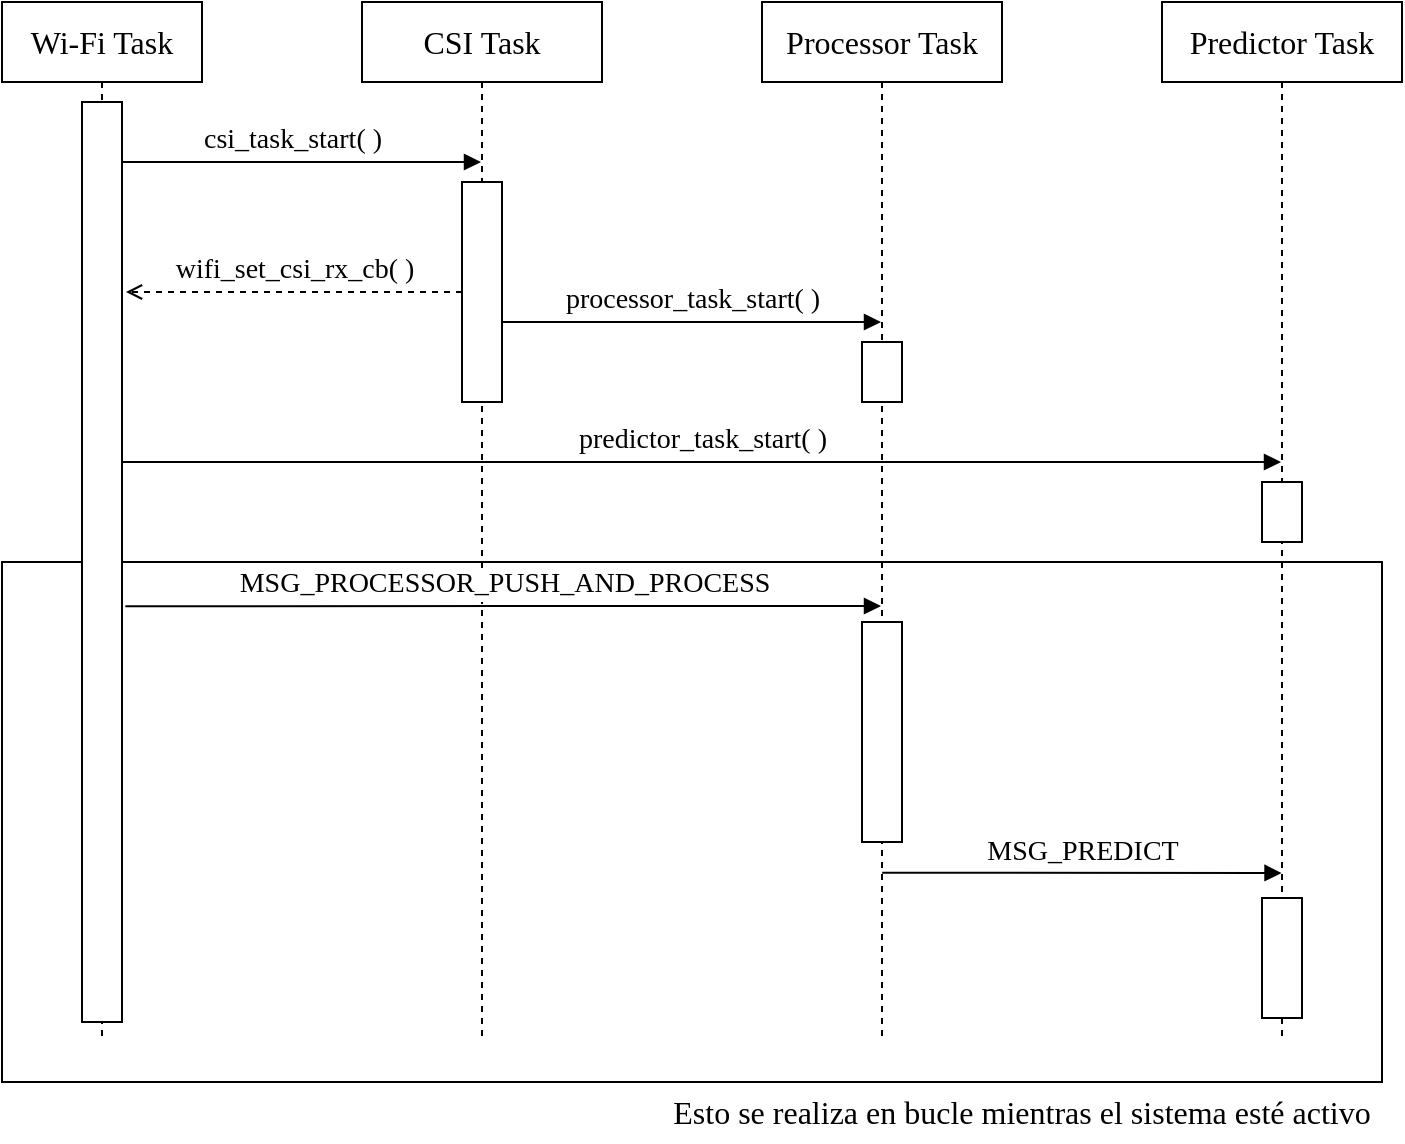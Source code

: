 <mxfile version="21.6.8" type="device">
  <diagram id="5aGrhQ6Td1HaYooP2mei" name="Page-1">
    <mxGraphModel dx="1098" dy="820" grid="1" gridSize="10" guides="1" tooltips="1" connect="1" arrows="1" fold="1" page="1" pageScale="1" pageWidth="850" pageHeight="1100" math="0" shadow="0">
      <root>
        <mxCell id="0" />
        <mxCell id="1" parent="0" />
        <mxCell id="ERLyUS1j22nD5s1S2LBv-1" value="" style="rounded=0;whiteSpace=wrap;html=1;" vertex="1" parent="1">
          <mxGeometry x="60" y="320" width="690" height="260" as="geometry" />
        </mxCell>
        <mxCell id="5D5yDupdN2hvLoGJP1B6-1" value="Wi-Fi Task" style="shape=umlLifeline;perimeter=lifelinePerimeter;whiteSpace=wrap;html=1;container=1;collapsible=0;recursiveResize=0;outlineConnect=0;fontFamily=Times New Roman;fontSize=16;" parent="1" vertex="1">
          <mxGeometry x="60" y="40" width="100" height="520" as="geometry" />
        </mxCell>
        <mxCell id="5D5yDupdN2hvLoGJP1B6-3" value="CSI Task" style="shape=umlLifeline;perimeter=lifelinePerimeter;whiteSpace=wrap;html=1;container=1;collapsible=0;recursiveResize=0;outlineConnect=0;fontFamily=Times New Roman;fontSize=16;" parent="1" vertex="1">
          <mxGeometry x="240" y="40" width="120" height="520" as="geometry" />
        </mxCell>
        <mxCell id="5D5yDupdN2hvLoGJP1B6-11" value="processor_task_start( )" style="html=1;verticalAlign=bottom;endArrow=block;fontFamily=Times New Roman;fontSize=14;" parent="5D5yDupdN2hvLoGJP1B6-3" target="5D5yDupdN2hvLoGJP1B6-4" edge="1">
          <mxGeometry width="80" relative="1" as="geometry">
            <mxPoint x="70" y="160" as="sourcePoint" />
            <mxPoint x="150" y="160" as="targetPoint" />
          </mxGeometry>
        </mxCell>
        <mxCell id="5D5yDupdN2hvLoGJP1B6-4" value="Processor Task" style="shape=umlLifeline;perimeter=lifelinePerimeter;whiteSpace=wrap;html=1;container=1;collapsible=0;recursiveResize=0;outlineConnect=0;fontFamily=Times New Roman;fontSize=16;" parent="1" vertex="1">
          <mxGeometry x="440" y="40" width="120" height="520" as="geometry" />
        </mxCell>
        <mxCell id="5D5yDupdN2hvLoGJP1B6-5" value="Predictor Task" style="shape=umlLifeline;perimeter=lifelinePerimeter;whiteSpace=wrap;html=1;container=1;collapsible=0;recursiveResize=0;outlineConnect=0;fontFamily=Times New Roman;fontSize=16;" parent="1" vertex="1">
          <mxGeometry x="640" y="40" width="120" height="520" as="geometry" />
        </mxCell>
        <mxCell id="ERLyUS1j22nD5s1S2LBv-9" value="" style="rounded=0;whiteSpace=wrap;html=1;fontFamily=Times New Roman;fontSize=14;" vertex="1" parent="5D5yDupdN2hvLoGJP1B6-5">
          <mxGeometry x="50" y="448" width="20" height="60" as="geometry" />
        </mxCell>
        <mxCell id="5D5yDupdN2hvLoGJP1B6-7" value="csi_task_start( )" style="html=1;verticalAlign=bottom;endArrow=block;fontFamily=Times New Roman;fontSize=14;" parent="1" target="5D5yDupdN2hvLoGJP1B6-3" edge="1">
          <mxGeometry width="80" relative="1" as="geometry">
            <mxPoint x="110" y="120" as="sourcePoint" />
            <mxPoint x="220" y="120" as="targetPoint" />
          </mxGeometry>
        </mxCell>
        <mxCell id="5D5yDupdN2hvLoGJP1B6-8" value="wifi_set_csi_rx_cb( )" style="html=1;verticalAlign=bottom;endArrow=open;fontFamily=Times New Roman;fontSize=14;exitX=0;exitY=0.5;exitDx=0;exitDy=0;dashed=1;endFill=0;" parent="1" source="5D5yDupdN2hvLoGJP1B6-9" edge="1">
          <mxGeometry width="80" relative="1" as="geometry">
            <mxPoint x="210" y="180" as="sourcePoint" />
            <mxPoint x="122" y="185" as="targetPoint" />
          </mxGeometry>
        </mxCell>
        <mxCell id="5D5yDupdN2hvLoGJP1B6-9" value="" style="rounded=0;whiteSpace=wrap;html=1;fontFamily=Times New Roman;fontSize=14;" parent="1" vertex="1">
          <mxGeometry x="290" y="130" width="20" height="110" as="geometry" />
        </mxCell>
        <mxCell id="5D5yDupdN2hvLoGJP1B6-10" value="" style="rounded=0;whiteSpace=wrap;html=1;fontFamily=Times New Roman;fontSize=14;" parent="1" vertex="1">
          <mxGeometry x="100" y="90" width="20" height="460" as="geometry" />
        </mxCell>
        <mxCell id="5D5yDupdN2hvLoGJP1B6-12" value="" style="rounded=0;whiteSpace=wrap;html=1;fontFamily=Times New Roman;fontSize=14;" parent="1" vertex="1">
          <mxGeometry x="490" y="210" width="20" height="30" as="geometry" />
        </mxCell>
        <mxCell id="5D5yDupdN2hvLoGJP1B6-13" value="predictor_task_start( )" style="html=1;verticalAlign=bottom;endArrow=block;fontFamily=Times New Roman;fontSize=14;" parent="1" target="5D5yDupdN2hvLoGJP1B6-5" edge="1">
          <mxGeometry width="80" relative="1" as="geometry">
            <mxPoint x="120.5" y="270" as="sourcePoint" />
            <mxPoint x="310.0" y="270" as="targetPoint" />
          </mxGeometry>
        </mxCell>
        <mxCell id="5D5yDupdN2hvLoGJP1B6-14" value="" style="rounded=0;whiteSpace=wrap;html=1;fontFamily=Times New Roman;fontSize=14;" parent="1" vertex="1">
          <mxGeometry x="690" y="280" width="20" height="30" as="geometry" />
        </mxCell>
        <mxCell id="ERLyUS1j22nD5s1S2LBv-2" value="Esto se realiza en bucle mientras el sistema esté activo" style="text;html=1;strokeColor=none;fillColor=none;align=center;verticalAlign=middle;whiteSpace=wrap;rounded=0;fontFamily=Times New Roman;fontSize=16;" vertex="1" parent="1">
          <mxGeometry x="390" y="580" width="360" height="30" as="geometry" />
        </mxCell>
        <mxCell id="ERLyUS1j22nD5s1S2LBv-5" value="MSG_PROCESSOR_PUSH_AND_PROCESS" style="html=1;verticalAlign=bottom;endArrow=block;edgeStyle=elbowEdgeStyle;elbow=vertical;curved=0;rounded=0;exitX=1.083;exitY=0.548;exitDx=0;exitDy=0;exitPerimeter=0;fontFamily=Times New Roman;fontSize=14;" edge="1" parent="1" source="5D5yDupdN2hvLoGJP1B6-10" target="5D5yDupdN2hvLoGJP1B6-4">
          <mxGeometry width="80" relative="1" as="geometry">
            <mxPoint x="170" y="340" as="sourcePoint" />
            <mxPoint x="250" y="340" as="targetPoint" />
          </mxGeometry>
        </mxCell>
        <mxCell id="ERLyUS1j22nD5s1S2LBv-7" value="" style="rounded=0;whiteSpace=wrap;html=1;fontFamily=Times New Roman;fontSize=14;" vertex="1" parent="1">
          <mxGeometry x="490" y="350" width="20" height="110" as="geometry" />
        </mxCell>
        <mxCell id="ERLyUS1j22nD5s1S2LBv-8" value="MSG_PREDICT" style="html=1;verticalAlign=bottom;endArrow=block;edgeStyle=elbowEdgeStyle;elbow=vertical;curved=0;rounded=0;fontFamily=Times New Roman;fontSize=14;entryX=0.498;entryY=0.935;entryDx=0;entryDy=0;entryPerimeter=0;" edge="1" parent="1">
          <mxGeometry width="80" relative="1" as="geometry">
            <mxPoint x="500.1" y="475.4" as="sourcePoint" />
            <mxPoint x="699.76" y="475.2" as="targetPoint" />
          </mxGeometry>
        </mxCell>
      </root>
    </mxGraphModel>
  </diagram>
</mxfile>
